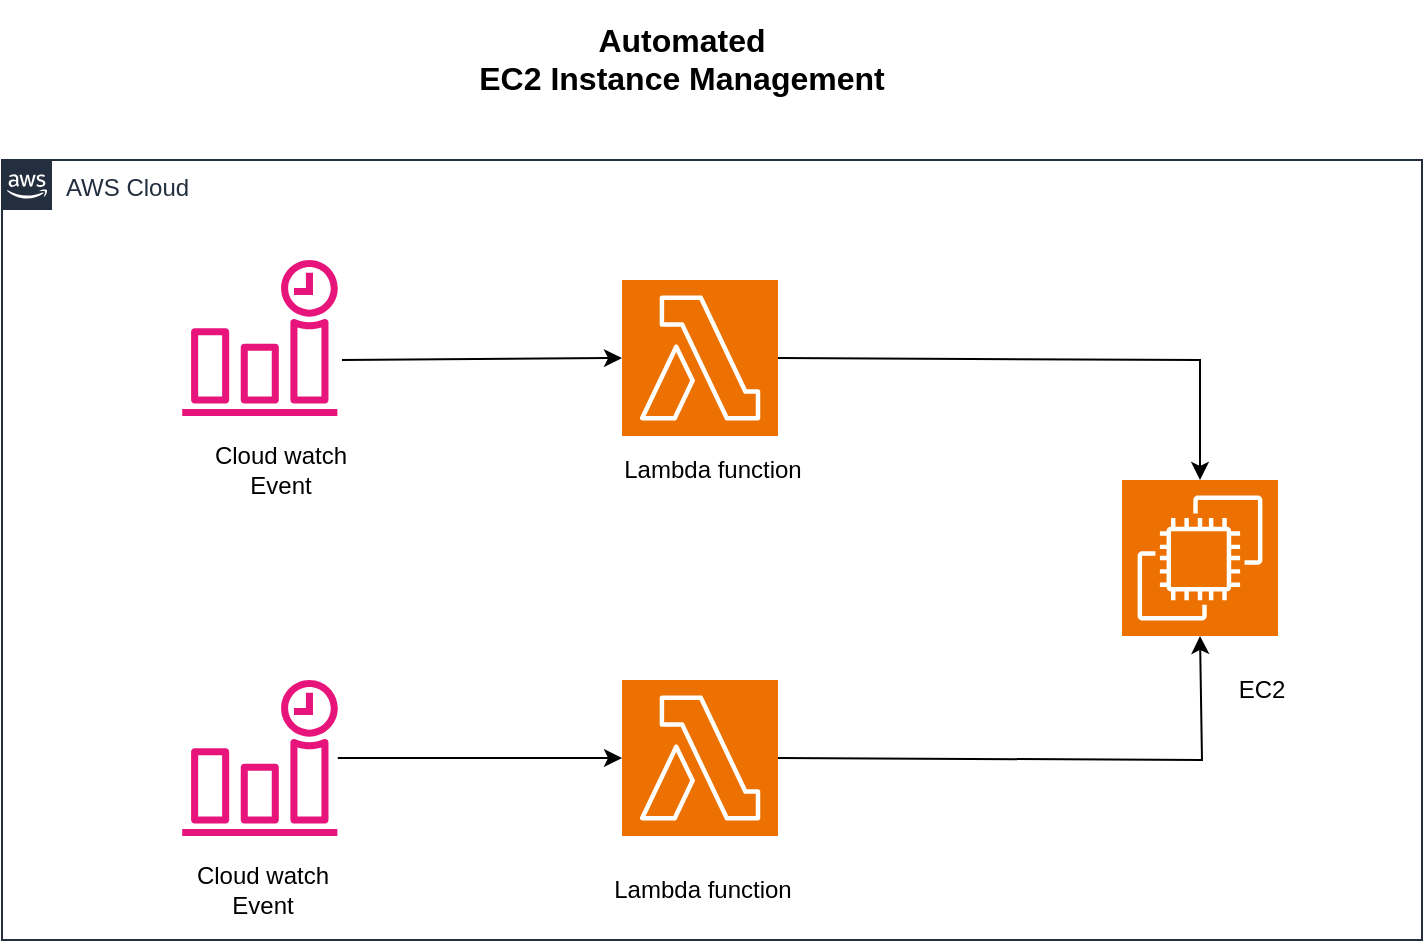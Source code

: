 <mxfile version="27.1.3">
  <diagram name="Page-1" id="_Qc8nDIDrUPfjV4isrkw">
    <mxGraphModel dx="909" dy="398" grid="1" gridSize="10" guides="1" tooltips="1" connect="1" arrows="1" fold="1" page="1" pageScale="1" pageWidth="850" pageHeight="1100" math="0" shadow="0">
      <root>
        <mxCell id="0" />
        <mxCell id="1" parent="0" />
        <mxCell id="Zp7dWR0NVQhhBhnnboCU-1" value="AWS Cloud" style="points=[[0,0],[0.25,0],[0.5,0],[0.75,0],[1,0],[1,0.25],[1,0.5],[1,0.75],[1,1],[0.75,1],[0.5,1],[0.25,1],[0,1],[0,0.75],[0,0.5],[0,0.25]];outlineConnect=0;gradientColor=none;html=1;whiteSpace=wrap;fontSize=12;fontStyle=0;container=1;pointerEvents=0;collapsible=0;recursiveResize=0;shape=mxgraph.aws4.group;grIcon=mxgraph.aws4.group_aws_cloud_alt;strokeColor=#232F3E;fillColor=none;verticalAlign=top;align=left;spacingLeft=30;fontColor=#232F3E;dashed=0;" vertex="1" parent="1">
          <mxGeometry x="90" y="150" width="710" height="390" as="geometry" />
        </mxCell>
        <mxCell id="Zp7dWR0NVQhhBhnnboCU-3" value="" style="sketch=0;outlineConnect=0;fontColor=#232F3E;gradientColor=none;fillColor=#E7157B;strokeColor=none;dashed=0;verticalLabelPosition=bottom;verticalAlign=top;align=center;html=1;fontSize=12;fontStyle=0;aspect=fixed;pointerEvents=1;shape=mxgraph.aws4.event_time_based;" vertex="1" parent="Zp7dWR0NVQhhBhnnboCU-1">
          <mxGeometry x="90" y="50" width="78" height="78" as="geometry" />
        </mxCell>
        <mxCell id="Zp7dWR0NVQhhBhnnboCU-4" value="" style="sketch=0;outlineConnect=0;fontColor=#232F3E;gradientColor=none;fillColor=#E7157B;strokeColor=none;dashed=0;verticalLabelPosition=bottom;verticalAlign=top;align=center;html=1;fontSize=12;fontStyle=0;aspect=fixed;pointerEvents=1;shape=mxgraph.aws4.event_time_based;" vertex="1" parent="Zp7dWR0NVQhhBhnnboCU-1">
          <mxGeometry x="90" y="260" width="78" height="78" as="geometry" />
        </mxCell>
        <mxCell id="Zp7dWR0NVQhhBhnnboCU-5" value="" style="sketch=0;points=[[0,0,0],[0.25,0,0],[0.5,0,0],[0.75,0,0],[1,0,0],[0,1,0],[0.25,1,0],[0.5,1,0],[0.75,1,0],[1,1,0],[0,0.25,0],[0,0.5,0],[0,0.75,0],[1,0.25,0],[1,0.5,0],[1,0.75,0]];outlineConnect=0;fontColor=#232F3E;fillColor=#ED7100;strokeColor=#ffffff;dashed=0;verticalLabelPosition=bottom;verticalAlign=top;align=center;html=1;fontSize=12;fontStyle=0;aspect=fixed;shape=mxgraph.aws4.resourceIcon;resIcon=mxgraph.aws4.lambda;" vertex="1" parent="Zp7dWR0NVQhhBhnnboCU-1">
          <mxGeometry x="310" y="60" width="78" height="78" as="geometry" />
        </mxCell>
        <mxCell id="Zp7dWR0NVQhhBhnnboCU-6" value="" style="sketch=0;points=[[0,0,0],[0.25,0,0],[0.5,0,0],[0.75,0,0],[1,0,0],[0,1,0],[0.25,1,0],[0.5,1,0],[0.75,1,0],[1,1,0],[0,0.25,0],[0,0.5,0],[0,0.75,0],[1,0.25,0],[1,0.5,0],[1,0.75,0]];outlineConnect=0;fontColor=#232F3E;fillColor=#ED7100;strokeColor=#ffffff;dashed=0;verticalLabelPosition=bottom;verticalAlign=top;align=center;html=1;fontSize=12;fontStyle=0;aspect=fixed;shape=mxgraph.aws4.resourceIcon;resIcon=mxgraph.aws4.lambda;" vertex="1" parent="Zp7dWR0NVQhhBhnnboCU-1">
          <mxGeometry x="310" y="260" width="78" height="78" as="geometry" />
        </mxCell>
        <mxCell id="Zp7dWR0NVQhhBhnnboCU-7" value="" style="sketch=0;points=[[0,0,0],[0.25,0,0],[0.5,0,0],[0.75,0,0],[1,0,0],[0,1,0],[0.25,1,0],[0.5,1,0],[0.75,1,0],[1,1,0],[0,0.25,0],[0,0.5,0],[0,0.75,0],[1,0.25,0],[1,0.5,0],[1,0.75,0]];outlineConnect=0;fontColor=#232F3E;fillColor=#ED7100;strokeColor=#ffffff;dashed=0;verticalLabelPosition=bottom;verticalAlign=top;align=center;html=1;fontSize=12;fontStyle=0;aspect=fixed;shape=mxgraph.aws4.resourceIcon;resIcon=mxgraph.aws4.ec2;" vertex="1" parent="Zp7dWR0NVQhhBhnnboCU-1">
          <mxGeometry x="560" y="160" width="78" height="78" as="geometry" />
        </mxCell>
        <mxCell id="Zp7dWR0NVQhhBhnnboCU-8" value="" style="endArrow=classic;html=1;rounded=0;entryX=0;entryY=0.5;entryDx=0;entryDy=0;entryPerimeter=0;" edge="1" parent="Zp7dWR0NVQhhBhnnboCU-1" source="Zp7dWR0NVQhhBhnnboCU-4" target="Zp7dWR0NVQhhBhnnboCU-6">
          <mxGeometry width="50" height="50" relative="1" as="geometry">
            <mxPoint x="310" y="360" as="sourcePoint" />
            <mxPoint x="360" y="310" as="targetPoint" />
          </mxGeometry>
        </mxCell>
        <mxCell id="Zp7dWR0NVQhhBhnnboCU-9" value="" style="endArrow=classic;html=1;rounded=0;entryX=0;entryY=0.5;entryDx=0;entryDy=0;entryPerimeter=0;" edge="1" parent="Zp7dWR0NVQhhBhnnboCU-1" target="Zp7dWR0NVQhhBhnnboCU-5">
          <mxGeometry width="50" height="50" relative="1" as="geometry">
            <mxPoint x="170" y="100" as="sourcePoint" />
            <mxPoint x="360" y="220" as="targetPoint" />
          </mxGeometry>
        </mxCell>
        <mxCell id="Zp7dWR0NVQhhBhnnboCU-10" value="" style="endArrow=classic;html=1;rounded=0;exitX=1;exitY=0.5;exitDx=0;exitDy=0;exitPerimeter=0;entryX=0.5;entryY=0;entryDx=0;entryDy=0;entryPerimeter=0;" edge="1" parent="Zp7dWR0NVQhhBhnnboCU-1" source="Zp7dWR0NVQhhBhnnboCU-5" target="Zp7dWR0NVQhhBhnnboCU-7">
          <mxGeometry width="50" height="50" relative="1" as="geometry">
            <mxPoint x="310" y="270" as="sourcePoint" />
            <mxPoint x="360" y="220" as="targetPoint" />
            <Array as="points">
              <mxPoint x="599" y="100" />
            </Array>
          </mxGeometry>
        </mxCell>
        <mxCell id="Zp7dWR0NVQhhBhnnboCU-11" value="" style="endArrow=classic;html=1;rounded=0;exitX=1;exitY=0.5;exitDx=0;exitDy=0;exitPerimeter=0;entryX=0.5;entryY=1;entryDx=0;entryDy=0;entryPerimeter=0;" edge="1" parent="Zp7dWR0NVQhhBhnnboCU-1" source="Zp7dWR0NVQhhBhnnboCU-6" target="Zp7dWR0NVQhhBhnnboCU-7">
          <mxGeometry width="50" height="50" relative="1" as="geometry">
            <mxPoint x="310" y="270" as="sourcePoint" />
            <mxPoint x="360" y="220" as="targetPoint" />
            <Array as="points">
              <mxPoint x="600" y="300" />
            </Array>
          </mxGeometry>
        </mxCell>
        <mxCell id="Zp7dWR0NVQhhBhnnboCU-13" value="Lambda function" style="text;html=1;align=center;verticalAlign=middle;whiteSpace=wrap;rounded=0;" vertex="1" parent="Zp7dWR0NVQhhBhnnboCU-1">
          <mxGeometry x="294.5" y="140" width="121" height="30" as="geometry" />
        </mxCell>
        <mxCell id="Zp7dWR0NVQhhBhnnboCU-14" value="Lambda function" style="text;html=1;align=center;verticalAlign=middle;whiteSpace=wrap;rounded=0;" vertex="1" parent="Zp7dWR0NVQhhBhnnboCU-1">
          <mxGeometry x="294.5" y="350" width="111" height="30" as="geometry" />
        </mxCell>
        <mxCell id="Zp7dWR0NVQhhBhnnboCU-15" value="Cloud watch Event" style="text;html=1;align=center;verticalAlign=middle;whiteSpace=wrap;rounded=0;" vertex="1" parent="Zp7dWR0NVQhhBhnnboCU-1">
          <mxGeometry x="99" y="140" width="81" height="30" as="geometry" />
        </mxCell>
        <mxCell id="Zp7dWR0NVQhhBhnnboCU-16" value="Cloud watch Event" style="text;html=1;align=center;verticalAlign=middle;whiteSpace=wrap;rounded=0;" vertex="1" parent="Zp7dWR0NVQhhBhnnboCU-1">
          <mxGeometry x="90" y="350" width="81" height="30" as="geometry" />
        </mxCell>
        <mxCell id="Zp7dWR0NVQhhBhnnboCU-17" value="EC2" style="text;html=1;align=center;verticalAlign=middle;whiteSpace=wrap;rounded=0;" vertex="1" parent="Zp7dWR0NVQhhBhnnboCU-1">
          <mxGeometry x="600" y="250" width="60" height="30" as="geometry" />
        </mxCell>
        <mxCell id="Zp7dWR0NVQhhBhnnboCU-12" value="&lt;b&gt;&lt;span style=&quot;font-size:12.0pt;line-height:115%;&lt;br/&gt;font-family:&amp;quot;Aptos&amp;quot;,sans-serif;mso-ascii-theme-font:minor-latin;mso-fareast-font-family:&lt;br/&gt;Aptos;mso-fareast-theme-font:minor-latin;mso-hansi-theme-font:minor-latin;&lt;br/&gt;mso-bidi-font-family:&amp;quot;Times New Roman&amp;quot;;mso-bidi-theme-font:minor-bidi;&lt;br/&gt;mso-ansi-language:EN-US;mso-fareast-language:EN-US;mso-bidi-language:AR-SA&quot;&gt;Automated&lt;br/&gt;EC2 Instance Management&lt;/span&gt;&lt;/b&gt;" style="text;html=1;align=center;verticalAlign=middle;whiteSpace=wrap;rounded=0;" vertex="1" parent="1">
          <mxGeometry x="250" y="70" width="360" height="60" as="geometry" />
        </mxCell>
      </root>
    </mxGraphModel>
  </diagram>
</mxfile>
